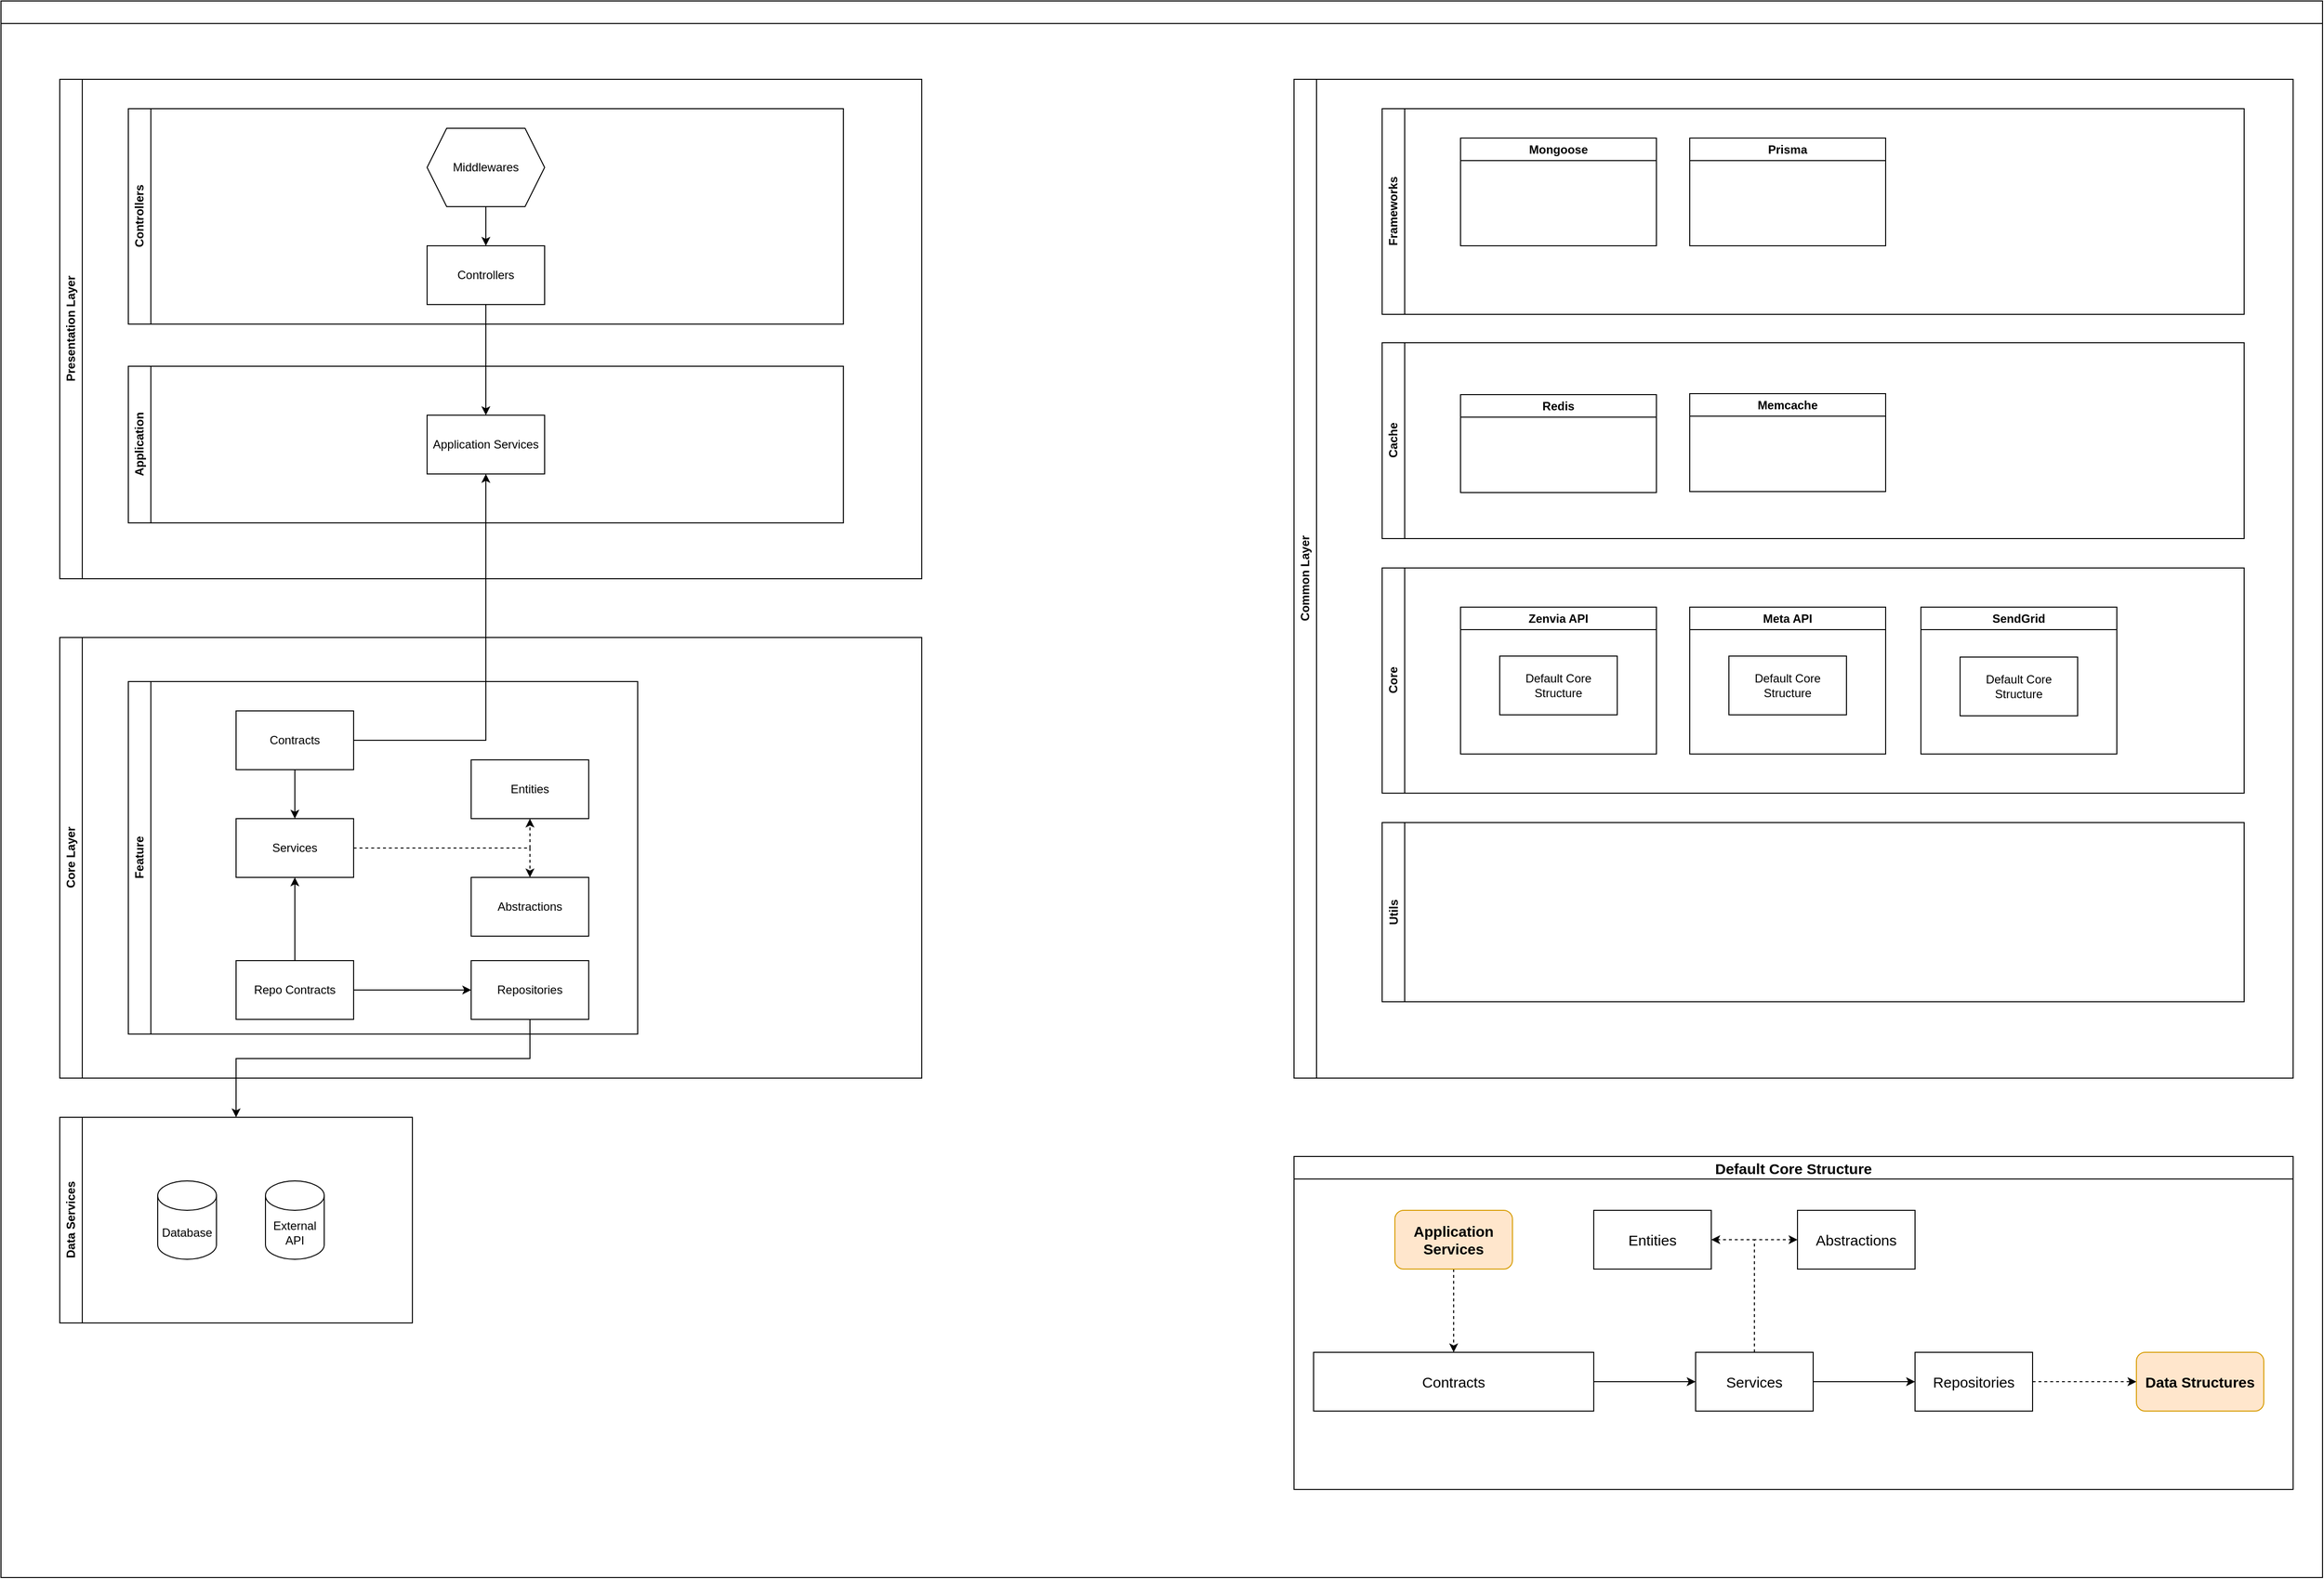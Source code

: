 <mxfile version="21.3.6" type="github">
  <diagram id="984q4uurinNOGXVSppAD" name="Organização de pastas">
    <mxGraphModel dx="3377" dy="-414" grid="1" gridSize="10" guides="1" tooltips="1" connect="1" arrows="1" fold="1" page="1" pageScale="1" pageWidth="827" pageHeight="1169" math="0" shadow="0">
      <root>
        <mxCell id="0" />
        <mxCell id="1" parent="0" />
        <mxCell id="eVxNwqdZ_CVqc7oLJf9I-98" value="&amp;nbsp;" style="swimlane;whiteSpace=wrap;html=1;fontSize=15;" parent="1" vertex="1">
          <mxGeometry x="-1599" y="1237" width="2370" height="1610" as="geometry" />
        </mxCell>
        <mxCell id="eVxNwqdZ_CVqc7oLJf9I-1" value="Presentation Layer" style="swimlane;horizontal=0;whiteSpace=wrap;html=1;startSize=23;" parent="eVxNwqdZ_CVqc7oLJf9I-98" vertex="1">
          <mxGeometry x="60" y="80" width="880" height="510" as="geometry" />
        </mxCell>
        <mxCell id="eVxNwqdZ_CVqc7oLJf9I-2" value="Controllers" style="swimlane;horizontal=0;whiteSpace=wrap;html=1;" parent="eVxNwqdZ_CVqc7oLJf9I-1" vertex="1">
          <mxGeometry x="70" y="30" width="730" height="220" as="geometry" />
        </mxCell>
        <mxCell id="eVxNwqdZ_CVqc7oLJf9I-3" value="Controllers" style="rounded=0;whiteSpace=wrap;html=1;" parent="eVxNwqdZ_CVqc7oLJf9I-2" vertex="1">
          <mxGeometry x="305" y="140" width="120" height="60" as="geometry" />
        </mxCell>
        <mxCell id="eVxNwqdZ_CVqc7oLJf9I-4" value="" style="edgeStyle=orthogonalEdgeStyle;rounded=0;orthogonalLoop=1;jettySize=auto;html=1;" parent="eVxNwqdZ_CVqc7oLJf9I-2" source="eVxNwqdZ_CVqc7oLJf9I-5" target="eVxNwqdZ_CVqc7oLJf9I-3" edge="1">
          <mxGeometry relative="1" as="geometry" />
        </mxCell>
        <mxCell id="eVxNwqdZ_CVqc7oLJf9I-5" value="Middlewares" style="shape=hexagon;perimeter=hexagonPerimeter2;whiteSpace=wrap;html=1;fixedSize=1;" parent="eVxNwqdZ_CVqc7oLJf9I-2" vertex="1">
          <mxGeometry x="305" y="20" width="120" height="80" as="geometry" />
        </mxCell>
        <mxCell id="eVxNwqdZ_CVqc7oLJf9I-6" value="Application" style="swimlane;horizontal=0;whiteSpace=wrap;html=1;" parent="eVxNwqdZ_CVqc7oLJf9I-1" vertex="1">
          <mxGeometry x="70" y="293" width="730" height="160" as="geometry" />
        </mxCell>
        <mxCell id="eVxNwqdZ_CVqc7oLJf9I-7" value="Application Services" style="whiteSpace=wrap;html=1;" parent="eVxNwqdZ_CVqc7oLJf9I-6" vertex="1">
          <mxGeometry x="305" y="50" width="120" height="60" as="geometry" />
        </mxCell>
        <mxCell id="eVxNwqdZ_CVqc7oLJf9I-8" style="edgeStyle=orthogonalEdgeStyle;rounded=0;orthogonalLoop=1;jettySize=auto;html=1;" parent="eVxNwqdZ_CVqc7oLJf9I-1" source="eVxNwqdZ_CVqc7oLJf9I-3" target="eVxNwqdZ_CVqc7oLJf9I-7" edge="1">
          <mxGeometry relative="1" as="geometry" />
        </mxCell>
        <mxCell id="eVxNwqdZ_CVqc7oLJf9I-20" value="Common Layer" style="swimlane;horizontal=0;whiteSpace=wrap;html=1;" parent="eVxNwqdZ_CVqc7oLJf9I-98" vertex="1">
          <mxGeometry x="1320" y="80" width="1020" height="1020" as="geometry" />
        </mxCell>
        <mxCell id="eVxNwqdZ_CVqc7oLJf9I-21" value="Frameworks" style="swimlane;horizontal=0;whiteSpace=wrap;html=1;" parent="eVxNwqdZ_CVqc7oLJf9I-20" vertex="1">
          <mxGeometry x="90" y="30" width="880" height="210" as="geometry" />
        </mxCell>
        <mxCell id="eVxNwqdZ_CVqc7oLJf9I-22" value="Mongoose" style="swimlane;whiteSpace=wrap;html=1;" parent="eVxNwqdZ_CVqc7oLJf9I-21" vertex="1">
          <mxGeometry x="80" y="30" width="200" height="110" as="geometry" />
        </mxCell>
        <mxCell id="eVxNwqdZ_CVqc7oLJf9I-23" value="Prisma" style="swimlane;whiteSpace=wrap;html=1;" parent="eVxNwqdZ_CVqc7oLJf9I-21" vertex="1">
          <mxGeometry x="314" y="30" width="200" height="110" as="geometry" />
        </mxCell>
        <mxCell id="eVxNwqdZ_CVqc7oLJf9I-24" value="Cache" style="swimlane;horizontal=0;whiteSpace=wrap;html=1;" parent="eVxNwqdZ_CVqc7oLJf9I-20" vertex="1">
          <mxGeometry x="90" y="269" width="880" height="200" as="geometry" />
        </mxCell>
        <mxCell id="eVxNwqdZ_CVqc7oLJf9I-25" value="Redis" style="swimlane;whiteSpace=wrap;html=1;" parent="eVxNwqdZ_CVqc7oLJf9I-24" vertex="1">
          <mxGeometry x="80" y="53" width="200" height="100" as="geometry" />
        </mxCell>
        <mxCell id="eVxNwqdZ_CVqc7oLJf9I-26" value="Memcache" style="swimlane;whiteSpace=wrap;html=1;" parent="eVxNwqdZ_CVqc7oLJf9I-24" vertex="1">
          <mxGeometry x="314" y="52" width="200" height="100" as="geometry" />
        </mxCell>
        <mxCell id="eVxNwqdZ_CVqc7oLJf9I-27" value="Core" style="swimlane;horizontal=0;whiteSpace=wrap;html=1;" parent="eVxNwqdZ_CVqc7oLJf9I-20" vertex="1">
          <mxGeometry x="90" y="499" width="880" height="230" as="geometry" />
        </mxCell>
        <mxCell id="eVxNwqdZ_CVqc7oLJf9I-28" value="Zenvia API" style="swimlane;whiteSpace=wrap;html=1;startSize=23;" parent="eVxNwqdZ_CVqc7oLJf9I-27" vertex="1">
          <mxGeometry x="80" y="40" width="200" height="150" as="geometry" />
        </mxCell>
        <mxCell id="eVxNwqdZ_CVqc7oLJf9I-29" value="Default Core Structure" style="rounded=0;whiteSpace=wrap;html=1;" parent="eVxNwqdZ_CVqc7oLJf9I-28" vertex="1">
          <mxGeometry x="40" y="50" width="120" height="60" as="geometry" />
        </mxCell>
        <mxCell id="eVxNwqdZ_CVqc7oLJf9I-30" value="SendGrid" style="swimlane;whiteSpace=wrap;html=1;startSize=23;" parent="eVxNwqdZ_CVqc7oLJf9I-27" vertex="1">
          <mxGeometry x="550" y="40" width="200" height="150" as="geometry" />
        </mxCell>
        <mxCell id="eVxNwqdZ_CVqc7oLJf9I-31" value="Default Core Structure" style="rounded=0;whiteSpace=wrap;html=1;" parent="eVxNwqdZ_CVqc7oLJf9I-30" vertex="1">
          <mxGeometry x="40" y="51" width="120" height="60" as="geometry" />
        </mxCell>
        <mxCell id="eVxNwqdZ_CVqc7oLJf9I-32" value="Meta API" style="swimlane;whiteSpace=wrap;html=1;" parent="eVxNwqdZ_CVqc7oLJf9I-27" vertex="1">
          <mxGeometry x="314" y="40" width="200" height="150" as="geometry" />
        </mxCell>
        <mxCell id="eVxNwqdZ_CVqc7oLJf9I-33" value="Default Core Structure" style="rounded=0;whiteSpace=wrap;html=1;" parent="eVxNwqdZ_CVqc7oLJf9I-32" vertex="1">
          <mxGeometry x="40" y="50" width="120" height="60" as="geometry" />
        </mxCell>
        <mxCell id="eVxNwqdZ_CVqc7oLJf9I-34" value="Utils" style="swimlane;horizontal=0;whiteSpace=wrap;html=1;startSize=23;" parent="eVxNwqdZ_CVqc7oLJf9I-20" vertex="1">
          <mxGeometry x="90" y="759" width="880" height="183" as="geometry" />
        </mxCell>
        <mxCell id="eVxNwqdZ_CVqc7oLJf9I-9" value="Core Layer" style="swimlane;horizontal=0;whiteSpace=wrap;html=1;startSize=23;" parent="eVxNwqdZ_CVqc7oLJf9I-98" vertex="1">
          <mxGeometry x="60" y="650" width="880" height="450" as="geometry" />
        </mxCell>
        <mxCell id="eVxNwqdZ_CVqc7oLJf9I-10" value="Feature" style="swimlane;horizontal=0;whiteSpace=wrap;html=1;startSize=23;" parent="eVxNwqdZ_CVqc7oLJf9I-9" vertex="1">
          <mxGeometry x="70" y="45" width="520" height="360" as="geometry" />
        </mxCell>
        <mxCell id="eVxNwqdZ_CVqc7oLJf9I-11" style="edgeStyle=orthogonalEdgeStyle;rounded=0;orthogonalLoop=1;jettySize=auto;html=1;entryX=0.5;entryY=0;entryDx=0;entryDy=0;" parent="eVxNwqdZ_CVqc7oLJf9I-10" source="eVxNwqdZ_CVqc7oLJf9I-12" target="eVxNwqdZ_CVqc7oLJf9I-16" edge="1">
          <mxGeometry relative="1" as="geometry" />
        </mxCell>
        <mxCell id="eVxNwqdZ_CVqc7oLJf9I-12" value="Contracts" style="rounded=0;whiteSpace=wrap;html=1;" parent="eVxNwqdZ_CVqc7oLJf9I-10" vertex="1">
          <mxGeometry x="110" y="30" width="120" height="60" as="geometry" />
        </mxCell>
        <mxCell id="eVxNwqdZ_CVqc7oLJf9I-13" style="edgeStyle=orthogonalEdgeStyle;rounded=0;orthogonalLoop=1;jettySize=auto;html=1;entryX=0.5;entryY=1;entryDx=0;entryDy=0;dashed=1;" parent="eVxNwqdZ_CVqc7oLJf9I-10" source="eVxNwqdZ_CVqc7oLJf9I-16" target="eVxNwqdZ_CVqc7oLJf9I-17" edge="1">
          <mxGeometry relative="1" as="geometry">
            <Array as="points">
              <mxPoint x="410" y="170" />
            </Array>
          </mxGeometry>
        </mxCell>
        <mxCell id="eVxNwqdZ_CVqc7oLJf9I-14" style="edgeStyle=orthogonalEdgeStyle;rounded=0;orthogonalLoop=1;jettySize=auto;html=1;entryX=0.5;entryY=0;entryDx=0;entryDy=0;dashed=1;" parent="eVxNwqdZ_CVqc7oLJf9I-10" source="eVxNwqdZ_CVqc7oLJf9I-16" target="eVxNwqdZ_CVqc7oLJf9I-18" edge="1">
          <mxGeometry relative="1" as="geometry">
            <Array as="points">
              <mxPoint x="410" y="170" />
            </Array>
          </mxGeometry>
        </mxCell>
        <mxCell id="eVxNwqdZ_CVqc7oLJf9I-15" style="edgeStyle=orthogonalEdgeStyle;rounded=0;orthogonalLoop=1;jettySize=auto;html=1;entryX=0.5;entryY=0;entryDx=0;entryDy=0;startArrow=classic;startFill=1;endArrow=none;endFill=0;" parent="eVxNwqdZ_CVqc7oLJf9I-10" source="eVxNwqdZ_CVqc7oLJf9I-16" target="9Gfkjk0SFlBycNrcMV9Y-1" edge="1">
          <mxGeometry relative="1" as="geometry">
            <mxPoint x="170" y="245" as="targetPoint" />
          </mxGeometry>
        </mxCell>
        <mxCell id="eVxNwqdZ_CVqc7oLJf9I-16" value="Services" style="rounded=0;whiteSpace=wrap;html=1;" parent="eVxNwqdZ_CVqc7oLJf9I-10" vertex="1">
          <mxGeometry x="110" y="140" width="120" height="60" as="geometry" />
        </mxCell>
        <mxCell id="eVxNwqdZ_CVqc7oLJf9I-17" value="Entities" style="rounded=0;whiteSpace=wrap;html=1;" parent="eVxNwqdZ_CVqc7oLJf9I-10" vertex="1">
          <mxGeometry x="350" y="80" width="120" height="60" as="geometry" />
        </mxCell>
        <mxCell id="eVxNwqdZ_CVqc7oLJf9I-18" value="Abstractions" style="rounded=0;whiteSpace=wrap;html=1;" parent="eVxNwqdZ_CVqc7oLJf9I-10" vertex="1">
          <mxGeometry x="350" y="200" width="120" height="60" as="geometry" />
        </mxCell>
        <mxCell id="eVxNwqdZ_CVqc7oLJf9I-19" value="Repositories" style="rounded=0;whiteSpace=wrap;html=1;" parent="eVxNwqdZ_CVqc7oLJf9I-10" vertex="1">
          <mxGeometry x="350" y="285" width="120" height="60" as="geometry" />
        </mxCell>
        <mxCell id="9Gfkjk0SFlBycNrcMV9Y-2" value="" style="edgeStyle=orthogonalEdgeStyle;rounded=0;orthogonalLoop=1;jettySize=auto;html=1;" parent="eVxNwqdZ_CVqc7oLJf9I-10" source="9Gfkjk0SFlBycNrcMV9Y-1" target="eVxNwqdZ_CVqc7oLJf9I-19" edge="1">
          <mxGeometry relative="1" as="geometry" />
        </mxCell>
        <mxCell id="9Gfkjk0SFlBycNrcMV9Y-1" value="Repo Contracts" style="rounded=0;whiteSpace=wrap;html=1;" parent="eVxNwqdZ_CVqc7oLJf9I-10" vertex="1">
          <mxGeometry x="110" y="285" width="120" height="60" as="geometry" />
        </mxCell>
        <mxCell id="eVxNwqdZ_CVqc7oLJf9I-35" value="Data Services" style="swimlane;horizontal=0;whiteSpace=wrap;html=1;" parent="eVxNwqdZ_CVqc7oLJf9I-98" vertex="1">
          <mxGeometry x="60" y="1140" width="360" height="210" as="geometry" />
        </mxCell>
        <mxCell id="eVxNwqdZ_CVqc7oLJf9I-36" value="Database" style="shape=cylinder3;whiteSpace=wrap;html=1;boundedLbl=1;backgroundOutline=1;size=15;" parent="eVxNwqdZ_CVqc7oLJf9I-35" vertex="1">
          <mxGeometry x="100" y="65" width="60" height="80" as="geometry" />
        </mxCell>
        <mxCell id="eVxNwqdZ_CVqc7oLJf9I-37" value="External API" style="shape=cylinder3;whiteSpace=wrap;html=1;boundedLbl=1;backgroundOutline=1;size=15;" parent="eVxNwqdZ_CVqc7oLJf9I-35" vertex="1">
          <mxGeometry x="210" y="65" width="60" height="80" as="geometry" />
        </mxCell>
        <mxCell id="eVxNwqdZ_CVqc7oLJf9I-38" style="edgeStyle=orthogonalEdgeStyle;rounded=0;orthogonalLoop=1;jettySize=auto;html=1;startArrow=classic;startFill=1;endArrow=none;endFill=0;" parent="eVxNwqdZ_CVqc7oLJf9I-98" source="eVxNwqdZ_CVqc7oLJf9I-7" target="eVxNwqdZ_CVqc7oLJf9I-12" edge="1">
          <mxGeometry relative="1" as="geometry">
            <Array as="points">
              <mxPoint x="495" y="755" />
            </Array>
            <mxPoint x="410" y="750" as="targetPoint" />
          </mxGeometry>
        </mxCell>
        <mxCell id="eVxNwqdZ_CVqc7oLJf9I-39" style="edgeStyle=orthogonalEdgeStyle;rounded=0;orthogonalLoop=1;jettySize=auto;html=1;entryX=0.5;entryY=0;entryDx=0;entryDy=0;startArrow=none;startFill=0;endArrow=classic;endFill=1;exitX=0.5;exitY=1;exitDx=0;exitDy=0;" parent="eVxNwqdZ_CVqc7oLJf9I-98" source="eVxNwqdZ_CVqc7oLJf9I-19" target="eVxNwqdZ_CVqc7oLJf9I-35" edge="1">
          <mxGeometry relative="1" as="geometry">
            <mxPoint x="300" y="1060" as="sourcePoint" />
            <Array as="points">
              <mxPoint x="540" y="1080" />
              <mxPoint x="240" y="1080" />
            </Array>
          </mxGeometry>
        </mxCell>
        <mxCell id="eVxNwqdZ_CVqc7oLJf9I-99" value="Default Core Structure" style="swimlane;whiteSpace=wrap;html=1;fontSize=15;" parent="eVxNwqdZ_CVqc7oLJf9I-98" vertex="1">
          <mxGeometry x="1320" y="1180" width="1020" height="340" as="geometry" />
        </mxCell>
        <mxCell id="eVxNwqdZ_CVqc7oLJf9I-117" value="" style="edgeStyle=orthogonalEdgeStyle;rounded=0;orthogonalLoop=1;jettySize=auto;html=1;dashed=1;fontSize=15;" parent="eVxNwqdZ_CVqc7oLJf9I-99" source="eVxNwqdZ_CVqc7oLJf9I-115" target="eVxNwqdZ_CVqc7oLJf9I-116" edge="1">
          <mxGeometry relative="1" as="geometry" />
        </mxCell>
        <mxCell id="eVxNwqdZ_CVqc7oLJf9I-115" value="&lt;font color=&quot;#000000&quot;&gt;Application Services&lt;/font&gt;" style="rounded=1;whiteSpace=wrap;html=1;fontSize=15;fillColor=#ffe6cc;strokeColor=#d79b00;fontStyle=1" parent="eVxNwqdZ_CVqc7oLJf9I-99" vertex="1">
          <mxGeometry x="103" y="55" width="120" height="60" as="geometry" />
        </mxCell>
        <mxCell id="eVxNwqdZ_CVqc7oLJf9I-120" value="" style="edgeStyle=orthogonalEdgeStyle;rounded=0;orthogonalLoop=1;jettySize=auto;html=1;fontSize=15;" parent="eVxNwqdZ_CVqc7oLJf9I-99" source="eVxNwqdZ_CVqc7oLJf9I-116" target="eVxNwqdZ_CVqc7oLJf9I-118" edge="1">
          <mxGeometry relative="1" as="geometry" />
        </mxCell>
        <mxCell id="eVxNwqdZ_CVqc7oLJf9I-116" value="Contracts" style="rounded=0;whiteSpace=wrap;html=1;fontSize=15;" parent="eVxNwqdZ_CVqc7oLJf9I-99" vertex="1">
          <mxGeometry x="20" y="200" width="286" height="60" as="geometry" />
        </mxCell>
        <mxCell id="eVxNwqdZ_CVqc7oLJf9I-121" value="" style="edgeStyle=orthogonalEdgeStyle;rounded=0;orthogonalLoop=1;jettySize=auto;html=1;fontSize=15;" parent="eVxNwqdZ_CVqc7oLJf9I-99" source="eVxNwqdZ_CVqc7oLJf9I-118" target="eVxNwqdZ_CVqc7oLJf9I-119" edge="1">
          <mxGeometry relative="1" as="geometry" />
        </mxCell>
        <mxCell id="eVxNwqdZ_CVqc7oLJf9I-125" style="edgeStyle=orthogonalEdgeStyle;rounded=0;orthogonalLoop=1;jettySize=auto;html=1;entryX=0;entryY=0.5;entryDx=0;entryDy=0;fontSize=15;dashed=1;" parent="eVxNwqdZ_CVqc7oLJf9I-99" source="eVxNwqdZ_CVqc7oLJf9I-118" target="eVxNwqdZ_CVqc7oLJf9I-124" edge="1">
          <mxGeometry relative="1" as="geometry" />
        </mxCell>
        <mxCell id="eVxNwqdZ_CVqc7oLJf9I-126" style="edgeStyle=orthogonalEdgeStyle;rounded=0;orthogonalLoop=1;jettySize=auto;html=1;entryX=1;entryY=0.5;entryDx=0;entryDy=0;fontSize=15;dashed=1;" parent="eVxNwqdZ_CVqc7oLJf9I-99" source="eVxNwqdZ_CVqc7oLJf9I-118" target="eVxNwqdZ_CVqc7oLJf9I-122" edge="1">
          <mxGeometry relative="1" as="geometry" />
        </mxCell>
        <mxCell id="eVxNwqdZ_CVqc7oLJf9I-118" value="Services" style="rounded=0;whiteSpace=wrap;html=1;fontSize=15;" parent="eVxNwqdZ_CVqc7oLJf9I-99" vertex="1">
          <mxGeometry x="410" y="200" width="120" height="60" as="geometry" />
        </mxCell>
        <mxCell id="eVxNwqdZ_CVqc7oLJf9I-128" value="" style="edgeStyle=orthogonalEdgeStyle;rounded=0;orthogonalLoop=1;jettySize=auto;html=1;fontSize=15;dashed=1;" parent="eVxNwqdZ_CVqc7oLJf9I-99" source="eVxNwqdZ_CVqc7oLJf9I-119" target="eVxNwqdZ_CVqc7oLJf9I-127" edge="1">
          <mxGeometry relative="1" as="geometry" />
        </mxCell>
        <mxCell id="eVxNwqdZ_CVqc7oLJf9I-119" value="Repositories" style="rounded=0;whiteSpace=wrap;html=1;fontSize=15;" parent="eVxNwqdZ_CVqc7oLJf9I-99" vertex="1">
          <mxGeometry x="634" y="200" width="120" height="60" as="geometry" />
        </mxCell>
        <mxCell id="eVxNwqdZ_CVqc7oLJf9I-122" value="Entities" style="rounded=0;whiteSpace=wrap;html=1;fontSize=15;" parent="eVxNwqdZ_CVqc7oLJf9I-99" vertex="1">
          <mxGeometry x="306" y="55" width="120" height="60" as="geometry" />
        </mxCell>
        <mxCell id="eVxNwqdZ_CVqc7oLJf9I-124" value="Abstractions" style="rounded=0;whiteSpace=wrap;html=1;fontSize=15;" parent="eVxNwqdZ_CVqc7oLJf9I-99" vertex="1">
          <mxGeometry x="514" y="55" width="120" height="60" as="geometry" />
        </mxCell>
        <mxCell id="eVxNwqdZ_CVqc7oLJf9I-127" value="&lt;font color=&quot;#000000&quot;&gt;Data Structures&lt;/font&gt;" style="rounded=1;whiteSpace=wrap;html=1;fontSize=15;fillColor=#ffe6cc;strokeColor=#d79b00;fontStyle=1" parent="eVxNwqdZ_CVqc7oLJf9I-99" vertex="1">
          <mxGeometry x="860" y="200" width="130" height="60" as="geometry" />
        </mxCell>
      </root>
    </mxGraphModel>
  </diagram>
</mxfile>
